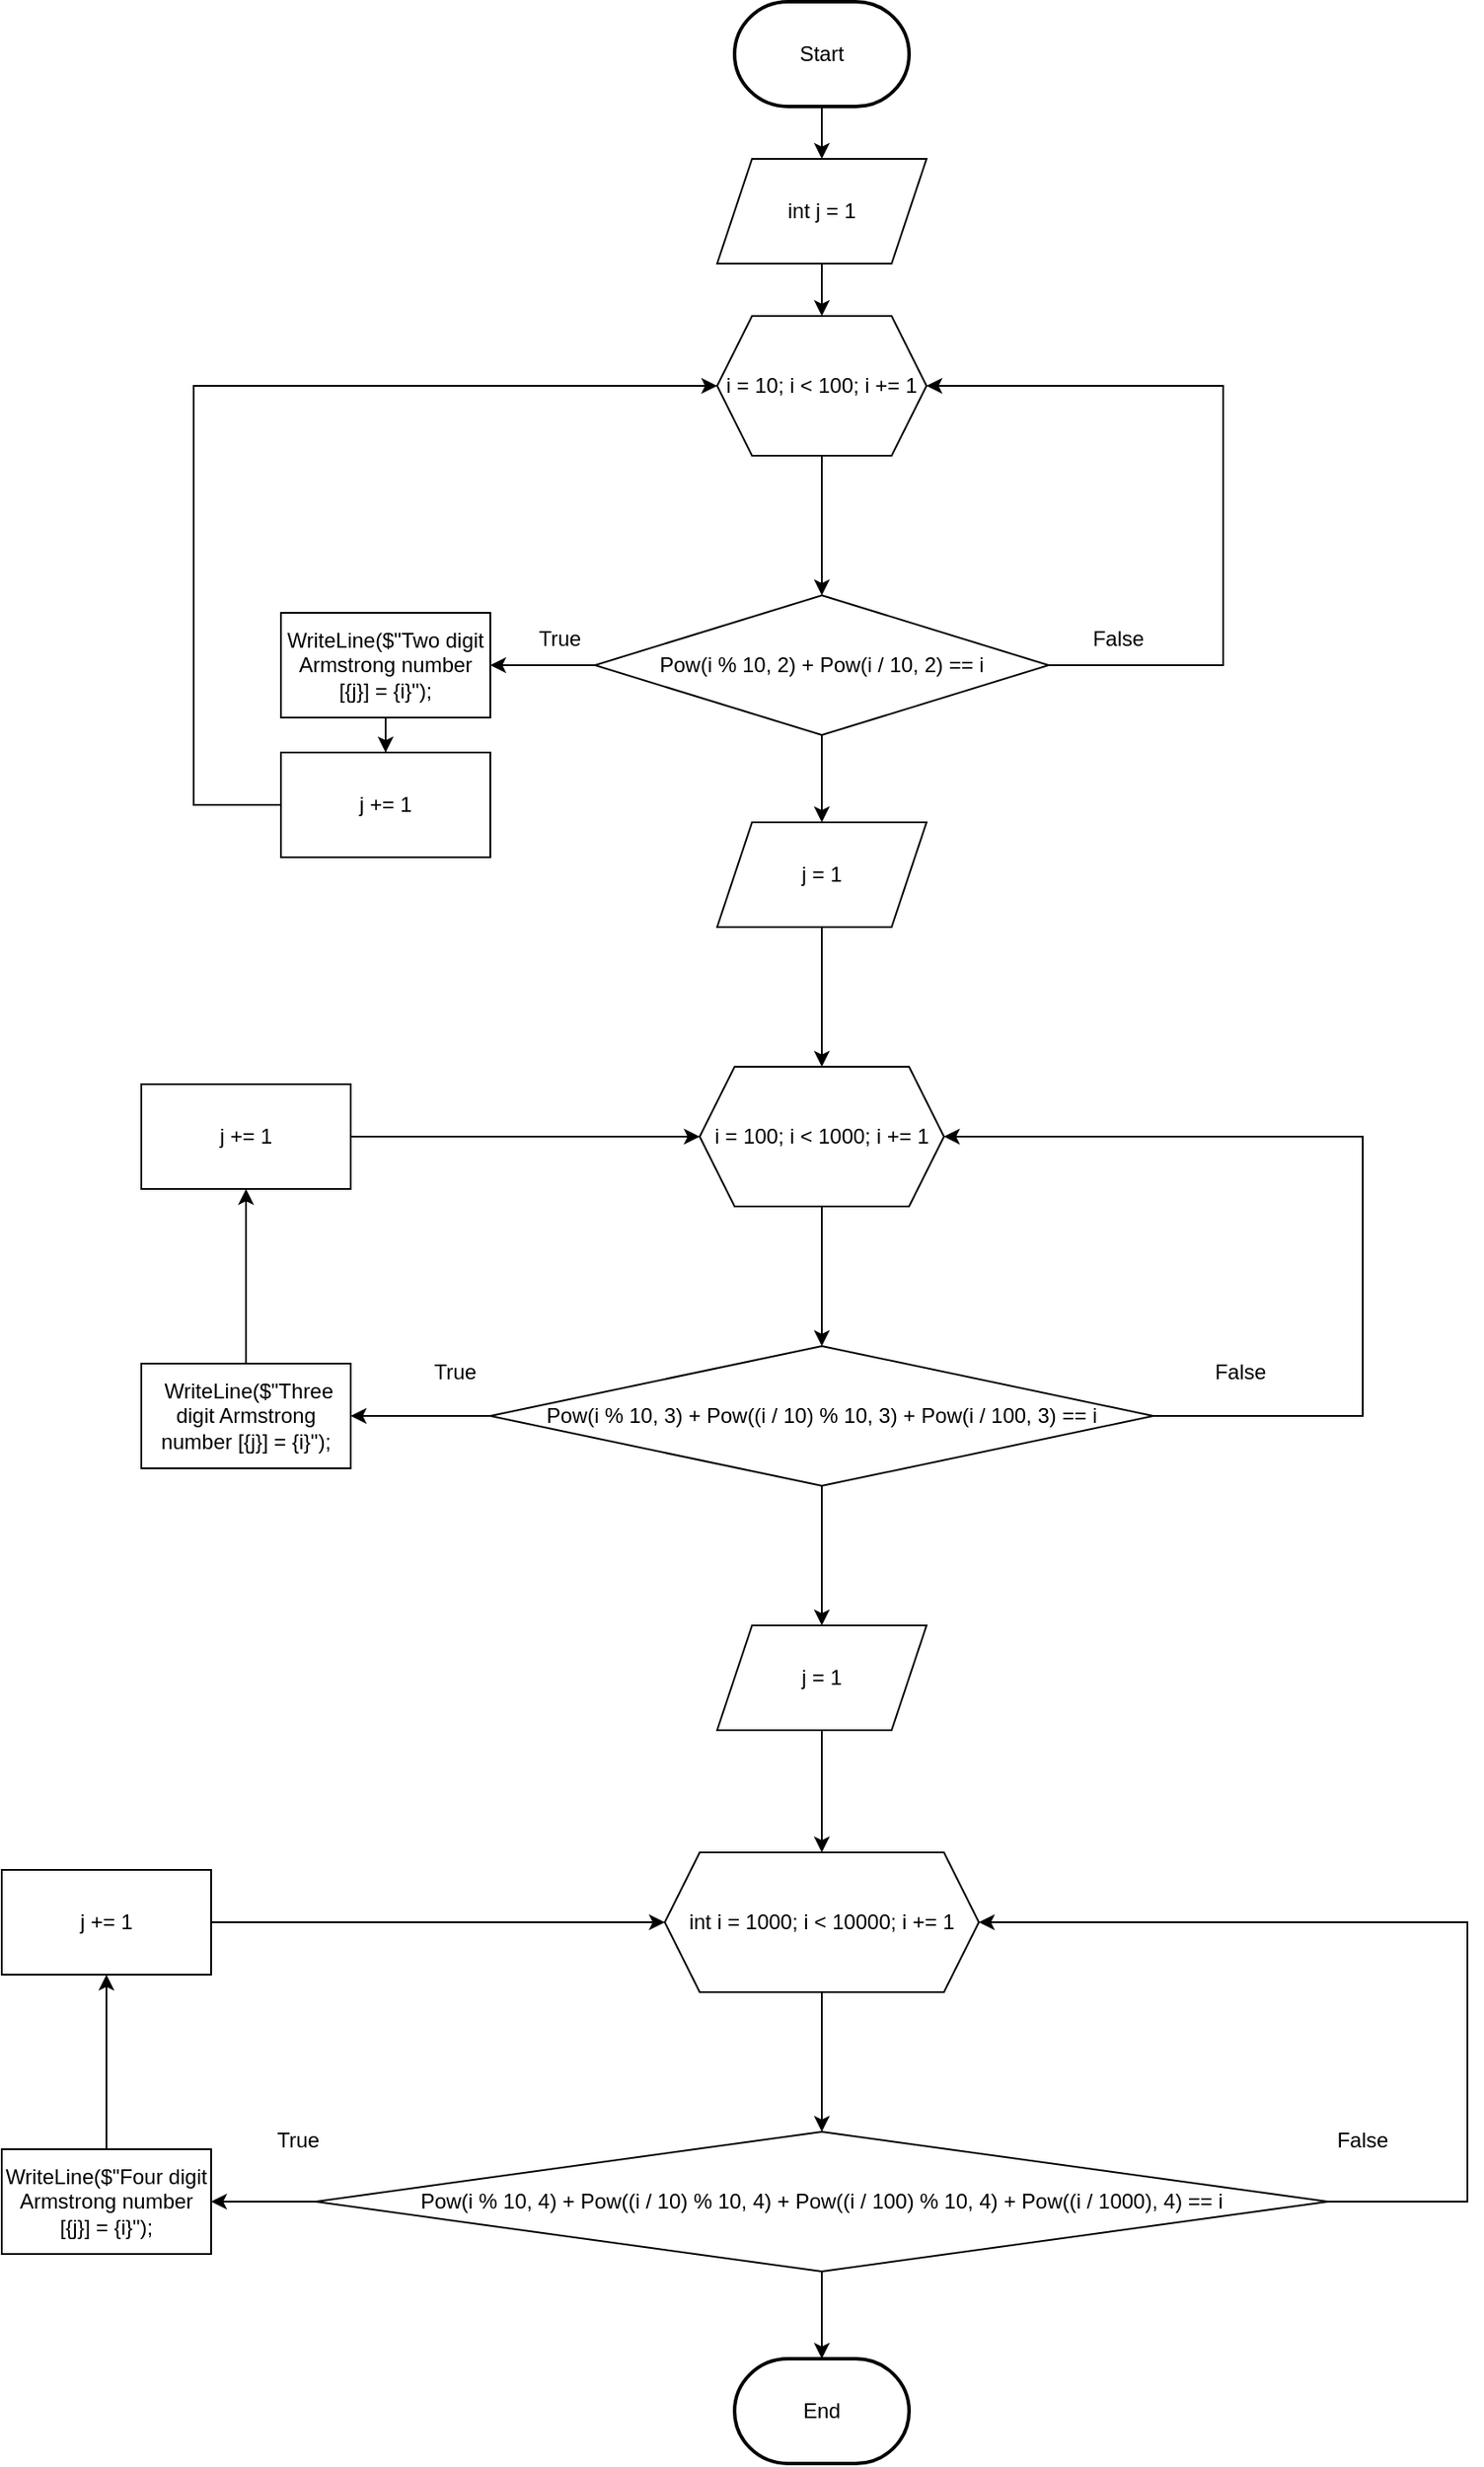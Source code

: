 <mxfile version="15.5.7" type="device"><diagram id="uQDoqI0uB1F8iKfVZIBk" name="Page-1"><mxGraphModel dx="1796" dy="528" grid="1" gridSize="10" guides="1" tooltips="1" connect="1" arrows="1" fold="1" page="1" pageScale="1" pageWidth="850" pageHeight="1100" math="0" shadow="0"><root><mxCell id="0"/><mxCell id="1" parent="0"/><mxCell id="1lrcB-_dbUtjNcclMYbd-25" value="" style="edgeStyle=orthogonalEdgeStyle;rounded=0;orthogonalLoop=1;jettySize=auto;html=1;" edge="1" parent="1" source="1lrcB-_dbUtjNcclMYbd-1" target="1lrcB-_dbUtjNcclMYbd-23"><mxGeometry relative="1" as="geometry"/></mxCell><mxCell id="1lrcB-_dbUtjNcclMYbd-1" value="Start" style="strokeWidth=2;html=1;shape=mxgraph.flowchart.terminator;whiteSpace=wrap;" vertex="1" parent="1"><mxGeometry x="360" y="50" width="100" height="60" as="geometry"/></mxCell><mxCell id="1lrcB-_dbUtjNcclMYbd-7" value="" style="edgeStyle=orthogonalEdgeStyle;rounded=0;orthogonalLoop=1;jettySize=auto;html=1;" edge="1" parent="1" source="1lrcB-_dbUtjNcclMYbd-4" target="1lrcB-_dbUtjNcclMYbd-6"><mxGeometry relative="1" as="geometry"/></mxCell><mxCell id="1lrcB-_dbUtjNcclMYbd-4" value="i = 10; i &amp;lt; 100; i += 1" style="shape=hexagon;perimeter=hexagonPerimeter2;whiteSpace=wrap;html=1;fixedSize=1;" vertex="1" parent="1"><mxGeometry x="350" y="230" width="120" height="80" as="geometry"/></mxCell><mxCell id="1lrcB-_dbUtjNcclMYbd-14" value="" style="edgeStyle=orthogonalEdgeStyle;rounded=0;orthogonalLoop=1;jettySize=auto;html=1;" edge="1" parent="1" source="1lrcB-_dbUtjNcclMYbd-6" target="1lrcB-_dbUtjNcclMYbd-8"><mxGeometry relative="1" as="geometry"/></mxCell><mxCell id="1lrcB-_dbUtjNcclMYbd-19" style="edgeStyle=orthogonalEdgeStyle;rounded=0;orthogonalLoop=1;jettySize=auto;html=1;exitX=1;exitY=0.5;exitDx=0;exitDy=0;entryX=1;entryY=0.5;entryDx=0;entryDy=0;" edge="1" parent="1" source="1lrcB-_dbUtjNcclMYbd-6" target="1lrcB-_dbUtjNcclMYbd-4"><mxGeometry relative="1" as="geometry"><mxPoint x="640" y="270" as="targetPoint"/><Array as="points"><mxPoint x="640" y="430"/><mxPoint x="640" y="270"/></Array></mxGeometry></mxCell><mxCell id="1lrcB-_dbUtjNcclMYbd-28" value="" style="edgeStyle=orthogonalEdgeStyle;rounded=0;orthogonalLoop=1;jettySize=auto;html=1;" edge="1" parent="1" source="1lrcB-_dbUtjNcclMYbd-6" target="1lrcB-_dbUtjNcclMYbd-27"><mxGeometry relative="1" as="geometry"/></mxCell><mxCell id="1lrcB-_dbUtjNcclMYbd-6" value="Pow(i % 10, 2) + Pow(i / 10, 2) == i" style="rhombus;whiteSpace=wrap;html=1;" vertex="1" parent="1"><mxGeometry x="280" y="390" width="260" height="80" as="geometry"/></mxCell><mxCell id="1lrcB-_dbUtjNcclMYbd-15" value="" style="edgeStyle=orthogonalEdgeStyle;rounded=0;orthogonalLoop=1;jettySize=auto;html=1;" edge="1" parent="1" source="1lrcB-_dbUtjNcclMYbd-8" target="1lrcB-_dbUtjNcclMYbd-10"><mxGeometry relative="1" as="geometry"/></mxCell><mxCell id="1lrcB-_dbUtjNcclMYbd-8" value="&lt;div&gt;WriteLine($&quot;Two digit Armstrong number [{j}] = {i}&quot;);&lt;/div&gt;" style="whiteSpace=wrap;html=1;" vertex="1" parent="1"><mxGeometry x="100" y="400" width="120" height="60" as="geometry"/></mxCell><mxCell id="1lrcB-_dbUtjNcclMYbd-18" style="edgeStyle=orthogonalEdgeStyle;rounded=0;orthogonalLoop=1;jettySize=auto;html=1;exitX=0;exitY=0.5;exitDx=0;exitDy=0;entryX=0;entryY=0.5;entryDx=0;entryDy=0;" edge="1" parent="1" source="1lrcB-_dbUtjNcclMYbd-10" target="1lrcB-_dbUtjNcclMYbd-4"><mxGeometry relative="1" as="geometry"><mxPoint x="50" y="270" as="targetPoint"/><Array as="points"><mxPoint x="50" y="510"/><mxPoint x="50" y="270"/></Array></mxGeometry></mxCell><mxCell id="1lrcB-_dbUtjNcclMYbd-10" value="j += 1" style="whiteSpace=wrap;html=1;" vertex="1" parent="1"><mxGeometry x="100" y="480" width="120" height="60" as="geometry"/></mxCell><mxCell id="1lrcB-_dbUtjNcclMYbd-26" value="" style="edgeStyle=orthogonalEdgeStyle;rounded=0;orthogonalLoop=1;jettySize=auto;html=1;" edge="1" parent="1" source="1lrcB-_dbUtjNcclMYbd-23" target="1lrcB-_dbUtjNcclMYbd-4"><mxGeometry relative="1" as="geometry"/></mxCell><mxCell id="1lrcB-_dbUtjNcclMYbd-23" value="int j = 1" style="shape=parallelogram;perimeter=parallelogramPerimeter;whiteSpace=wrap;html=1;fixedSize=1;" vertex="1" parent="1"><mxGeometry x="350" y="140" width="120" height="60" as="geometry"/></mxCell><mxCell id="1lrcB-_dbUtjNcclMYbd-30" value="" style="edgeStyle=orthogonalEdgeStyle;rounded=0;orthogonalLoop=1;jettySize=auto;html=1;" edge="1" parent="1" source="1lrcB-_dbUtjNcclMYbd-27"><mxGeometry relative="1" as="geometry"><mxPoint x="410" y="660" as="targetPoint"/></mxGeometry></mxCell><mxCell id="1lrcB-_dbUtjNcclMYbd-27" value="j = 1" style="shape=parallelogram;perimeter=parallelogramPerimeter;whiteSpace=wrap;html=1;fixedSize=1;" vertex="1" parent="1"><mxGeometry x="350" y="520" width="120" height="60" as="geometry"/></mxCell><mxCell id="1lrcB-_dbUtjNcclMYbd-33" value="" style="edgeStyle=orthogonalEdgeStyle;rounded=0;orthogonalLoop=1;jettySize=auto;html=1;" edge="1" parent="1" source="1lrcB-_dbUtjNcclMYbd-31" target="1lrcB-_dbUtjNcclMYbd-32"><mxGeometry relative="1" as="geometry"/></mxCell><mxCell id="1lrcB-_dbUtjNcclMYbd-31" value="i = 100; i &amp;lt; 1000; i += 1" style="shape=hexagon;perimeter=hexagonPerimeter2;whiteSpace=wrap;html=1;fixedSize=1;" vertex="1" parent="1"><mxGeometry x="340" y="660" width="140" height="80" as="geometry"/></mxCell><mxCell id="1lrcB-_dbUtjNcclMYbd-38" value="" style="edgeStyle=orthogonalEdgeStyle;rounded=0;orthogonalLoop=1;jettySize=auto;html=1;" edge="1" parent="1" source="1lrcB-_dbUtjNcclMYbd-32" target="1lrcB-_dbUtjNcclMYbd-37"><mxGeometry relative="1" as="geometry"/></mxCell><mxCell id="1lrcB-_dbUtjNcclMYbd-42" style="edgeStyle=orthogonalEdgeStyle;rounded=0;orthogonalLoop=1;jettySize=auto;html=1;exitX=1;exitY=0.5;exitDx=0;exitDy=0;entryX=1;entryY=0.5;entryDx=0;entryDy=0;" edge="1" parent="1" source="1lrcB-_dbUtjNcclMYbd-32" target="1lrcB-_dbUtjNcclMYbd-31"><mxGeometry relative="1" as="geometry"><mxPoint x="720" y="690" as="targetPoint"/><Array as="points"><mxPoint x="720" y="860"/><mxPoint x="720" y="700"/></Array></mxGeometry></mxCell><mxCell id="1lrcB-_dbUtjNcclMYbd-46" value="" style="edgeStyle=orthogonalEdgeStyle;rounded=0;orthogonalLoop=1;jettySize=auto;html=1;" edge="1" parent="1" source="1lrcB-_dbUtjNcclMYbd-32"><mxGeometry relative="1" as="geometry"><mxPoint x="410" y="980" as="targetPoint"/></mxGeometry></mxCell><mxCell id="1lrcB-_dbUtjNcclMYbd-32" value="Pow(i % 10, 3) + Pow((i / 10) % 10, 3) + Pow(i / 100, 3) == i" style="rhombus;whiteSpace=wrap;html=1;" vertex="1" parent="1"><mxGeometry x="220" y="820" width="380" height="80" as="geometry"/></mxCell><mxCell id="1lrcB-_dbUtjNcclMYbd-34" value="False" style="text;html=1;strokeColor=none;fillColor=none;align=center;verticalAlign=middle;whiteSpace=wrap;rounded=0;" vertex="1" parent="1"><mxGeometry x="550" y="400" width="60" height="30" as="geometry"/></mxCell><mxCell id="1lrcB-_dbUtjNcclMYbd-35" value="True" style="text;html=1;strokeColor=none;fillColor=none;align=center;verticalAlign=middle;whiteSpace=wrap;rounded=0;" vertex="1" parent="1"><mxGeometry x="230" y="400" width="60" height="30" as="geometry"/></mxCell><mxCell id="1lrcB-_dbUtjNcclMYbd-40" value="" style="edgeStyle=orthogonalEdgeStyle;rounded=0;orthogonalLoop=1;jettySize=auto;html=1;" edge="1" parent="1" source="1lrcB-_dbUtjNcclMYbd-37" target="1lrcB-_dbUtjNcclMYbd-39"><mxGeometry relative="1" as="geometry"/></mxCell><mxCell id="1lrcB-_dbUtjNcclMYbd-37" value="&amp;nbsp;WriteLine($&quot;Three digit Armstrong number [{j}] = {i}&quot;);" style="whiteSpace=wrap;html=1;" vertex="1" parent="1"><mxGeometry x="20" y="830" width="120" height="60" as="geometry"/></mxCell><mxCell id="1lrcB-_dbUtjNcclMYbd-41" style="edgeStyle=orthogonalEdgeStyle;rounded=0;orthogonalLoop=1;jettySize=auto;html=1;exitX=1;exitY=0.5;exitDx=0;exitDy=0;entryX=0;entryY=0.5;entryDx=0;entryDy=0;" edge="1" parent="1" source="1lrcB-_dbUtjNcclMYbd-39" target="1lrcB-_dbUtjNcclMYbd-31"><mxGeometry relative="1" as="geometry"/></mxCell><mxCell id="1lrcB-_dbUtjNcclMYbd-39" value="j += 1" style="whiteSpace=wrap;html=1;" vertex="1" parent="1"><mxGeometry x="20" y="670" width="120" height="60" as="geometry"/></mxCell><mxCell id="1lrcB-_dbUtjNcclMYbd-43" value="True" style="text;html=1;strokeColor=none;fillColor=none;align=center;verticalAlign=middle;whiteSpace=wrap;rounded=0;" vertex="1" parent="1"><mxGeometry x="170" y="820" width="60" height="30" as="geometry"/></mxCell><mxCell id="1lrcB-_dbUtjNcclMYbd-44" value="False" style="text;html=1;strokeColor=none;fillColor=none;align=center;verticalAlign=middle;whiteSpace=wrap;rounded=0;" vertex="1" parent="1"><mxGeometry x="620" y="820" width="60" height="30" as="geometry"/></mxCell><mxCell id="1lrcB-_dbUtjNcclMYbd-49" value="" style="edgeStyle=orthogonalEdgeStyle;rounded=0;orthogonalLoop=1;jettySize=auto;html=1;" edge="1" parent="1" source="1lrcB-_dbUtjNcclMYbd-47" target="1lrcB-_dbUtjNcclMYbd-48"><mxGeometry relative="1" as="geometry"/></mxCell><mxCell id="1lrcB-_dbUtjNcclMYbd-47" value="j = 1" style="shape=parallelogram;perimeter=parallelogramPerimeter;whiteSpace=wrap;html=1;fixedSize=1;" vertex="1" parent="1"><mxGeometry x="350" y="980" width="120" height="60" as="geometry"/></mxCell><mxCell id="1lrcB-_dbUtjNcclMYbd-51" value="" style="edgeStyle=orthogonalEdgeStyle;rounded=0;orthogonalLoop=1;jettySize=auto;html=1;" edge="1" parent="1" source="1lrcB-_dbUtjNcclMYbd-48" target="1lrcB-_dbUtjNcclMYbd-50"><mxGeometry relative="1" as="geometry"/></mxCell><mxCell id="1lrcB-_dbUtjNcclMYbd-48" value="int i = 1000; i &amp;lt; 10000; i += 1" style="shape=hexagon;perimeter=hexagonPerimeter2;whiteSpace=wrap;html=1;fixedSize=1;" vertex="1" parent="1"><mxGeometry x="320" y="1110" width="180" height="80" as="geometry"/></mxCell><mxCell id="1lrcB-_dbUtjNcclMYbd-53" value="" style="edgeStyle=orthogonalEdgeStyle;rounded=0;orthogonalLoop=1;jettySize=auto;html=1;" edge="1" parent="1" source="1lrcB-_dbUtjNcclMYbd-50" target="1lrcB-_dbUtjNcclMYbd-52"><mxGeometry relative="1" as="geometry"/></mxCell><mxCell id="1lrcB-_dbUtjNcclMYbd-58" style="edgeStyle=orthogonalEdgeStyle;rounded=0;orthogonalLoop=1;jettySize=auto;html=1;exitX=1;exitY=0.5;exitDx=0;exitDy=0;entryX=1;entryY=0.5;entryDx=0;entryDy=0;" edge="1" parent="1" source="1lrcB-_dbUtjNcclMYbd-50" target="1lrcB-_dbUtjNcclMYbd-48"><mxGeometry relative="1" as="geometry"><mxPoint x="780" y="1140" as="targetPoint"/><Array as="points"><mxPoint x="780" y="1310"/><mxPoint x="780" y="1150"/></Array></mxGeometry></mxCell><mxCell id="1lrcB-_dbUtjNcclMYbd-63" value="" style="edgeStyle=orthogonalEdgeStyle;rounded=0;orthogonalLoop=1;jettySize=auto;html=1;" edge="1" parent="1" source="1lrcB-_dbUtjNcclMYbd-50" target="1lrcB-_dbUtjNcclMYbd-62"><mxGeometry relative="1" as="geometry"/></mxCell><mxCell id="1lrcB-_dbUtjNcclMYbd-50" value="Pow(i % 10, 4) + Pow((i / 10) % 10, 4) + Pow((i / 100) % 10, 4) + Pow((i / 1000), 4) == i" style="rhombus;whiteSpace=wrap;html=1;" vertex="1" parent="1"><mxGeometry x="120" y="1270" width="580" height="80" as="geometry"/></mxCell><mxCell id="1lrcB-_dbUtjNcclMYbd-55" value="" style="edgeStyle=orthogonalEdgeStyle;rounded=0;orthogonalLoop=1;jettySize=auto;html=1;" edge="1" parent="1" source="1lrcB-_dbUtjNcclMYbd-52" target="1lrcB-_dbUtjNcclMYbd-54"><mxGeometry relative="1" as="geometry"/></mxCell><mxCell id="1lrcB-_dbUtjNcclMYbd-52" value="WriteLine($&quot;Four digit Armstrong number [{j}] = {i}&quot;);" style="whiteSpace=wrap;html=1;" vertex="1" parent="1"><mxGeometry x="-60" y="1280" width="120" height="60" as="geometry"/></mxCell><mxCell id="1lrcB-_dbUtjNcclMYbd-57" style="edgeStyle=orthogonalEdgeStyle;rounded=0;orthogonalLoop=1;jettySize=auto;html=1;exitX=1;exitY=0.5;exitDx=0;exitDy=0;entryX=0;entryY=0.5;entryDx=0;entryDy=0;" edge="1" parent="1" source="1lrcB-_dbUtjNcclMYbd-54" target="1lrcB-_dbUtjNcclMYbd-48"><mxGeometry relative="1" as="geometry"/></mxCell><mxCell id="1lrcB-_dbUtjNcclMYbd-54" value="j += 1" style="whiteSpace=wrap;html=1;" vertex="1" parent="1"><mxGeometry x="-60" y="1120" width="120" height="60" as="geometry"/></mxCell><mxCell id="1lrcB-_dbUtjNcclMYbd-59" value="True" style="text;html=1;strokeColor=none;fillColor=none;align=center;verticalAlign=middle;whiteSpace=wrap;rounded=0;" vertex="1" parent="1"><mxGeometry x="80" y="1260" width="60" height="30" as="geometry"/></mxCell><mxCell id="1lrcB-_dbUtjNcclMYbd-60" value="False" style="text;html=1;strokeColor=none;fillColor=none;align=center;verticalAlign=middle;whiteSpace=wrap;rounded=0;" vertex="1" parent="1"><mxGeometry x="690" y="1260" width="60" height="30" as="geometry"/></mxCell><mxCell id="1lrcB-_dbUtjNcclMYbd-62" value="End" style="strokeWidth=2;html=1;shape=mxgraph.flowchart.terminator;whiteSpace=wrap;" vertex="1" parent="1"><mxGeometry x="360" y="1400" width="100" height="60" as="geometry"/></mxCell></root></mxGraphModel></diagram></mxfile>